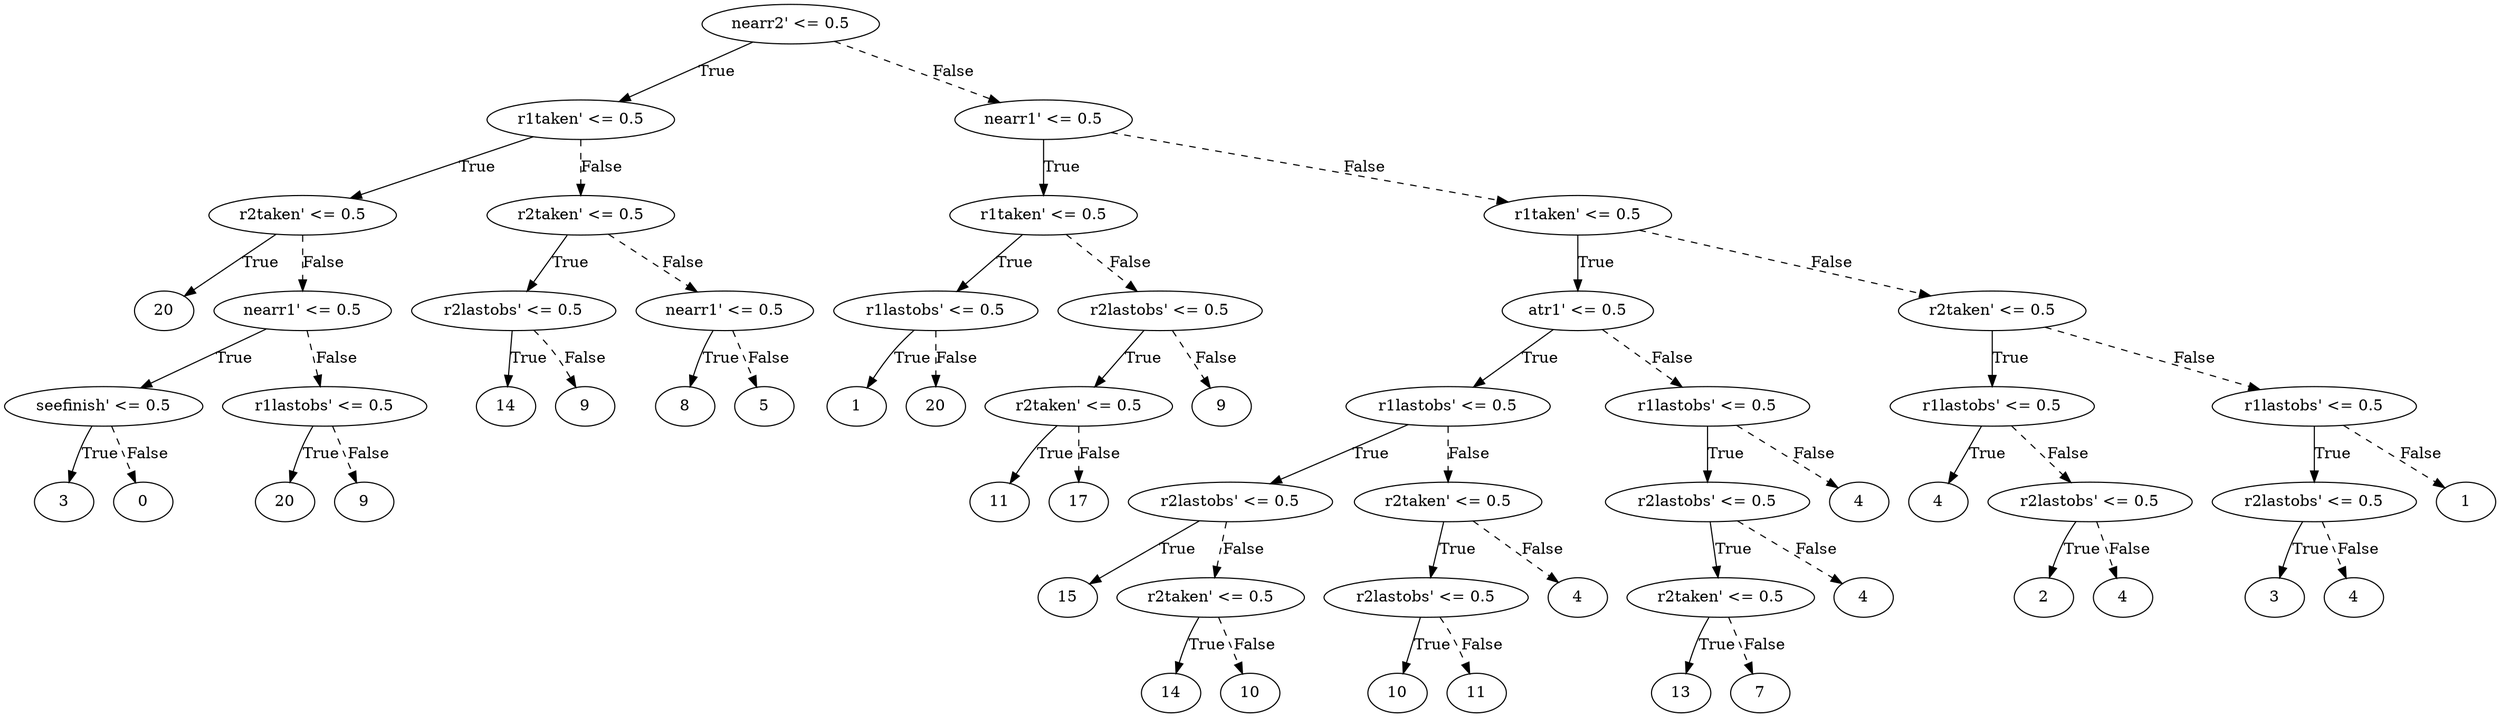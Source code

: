digraph {
0 [label="nearr2' <= 0.5"];
1 [label="r1taken' <= 0.5"];
2 [label="r2taken' <= 0.5"];
3 [label="20"];
2 -> 3 [label="True"];
4 [label="nearr1' <= 0.5"];
5 [label="seefinish' <= 0.5"];
6 [label="3"];
5 -> 6 [label="True"];
7 [label="0"];
5 -> 7 [style="dashed", label="False"];
4 -> 5 [label="True"];
8 [label="r1lastobs' <= 0.5"];
9 [label="20"];
8 -> 9 [label="True"];
10 [label="9"];
8 -> 10 [style="dashed", label="False"];
4 -> 8 [style="dashed", label="False"];
2 -> 4 [style="dashed", label="False"];
1 -> 2 [label="True"];
11 [label="r2taken' <= 0.5"];
12 [label="r2lastobs' <= 0.5"];
13 [label="14"];
12 -> 13 [label="True"];
14 [label="9"];
12 -> 14 [style="dashed", label="False"];
11 -> 12 [label="True"];
15 [label="nearr1' <= 0.5"];
16 [label="8"];
15 -> 16 [label="True"];
17 [label="5"];
15 -> 17 [style="dashed", label="False"];
11 -> 15 [style="dashed", label="False"];
1 -> 11 [style="dashed", label="False"];
0 -> 1 [label="True"];
18 [label="nearr1' <= 0.5"];
19 [label="r1taken' <= 0.5"];
20 [label="r1lastobs' <= 0.5"];
21 [label="1"];
20 -> 21 [label="True"];
22 [label="20"];
20 -> 22 [style="dashed", label="False"];
19 -> 20 [label="True"];
23 [label="r2lastobs' <= 0.5"];
24 [label="r2taken' <= 0.5"];
25 [label="11"];
24 -> 25 [label="True"];
26 [label="17"];
24 -> 26 [style="dashed", label="False"];
23 -> 24 [label="True"];
27 [label="9"];
23 -> 27 [style="dashed", label="False"];
19 -> 23 [style="dashed", label="False"];
18 -> 19 [label="True"];
28 [label="r1taken' <= 0.5"];
29 [label="atr1' <= 0.5"];
30 [label="r1lastobs' <= 0.5"];
31 [label="r2lastobs' <= 0.5"];
32 [label="15"];
31 -> 32 [label="True"];
33 [label="r2taken' <= 0.5"];
34 [label="14"];
33 -> 34 [label="True"];
35 [label="10"];
33 -> 35 [style="dashed", label="False"];
31 -> 33 [style="dashed", label="False"];
30 -> 31 [label="True"];
36 [label="r2taken' <= 0.5"];
37 [label="r2lastobs' <= 0.5"];
38 [label="10"];
37 -> 38 [label="True"];
39 [label="11"];
37 -> 39 [style="dashed", label="False"];
36 -> 37 [label="True"];
40 [label="4"];
36 -> 40 [style="dashed", label="False"];
30 -> 36 [style="dashed", label="False"];
29 -> 30 [label="True"];
41 [label="r1lastobs' <= 0.5"];
42 [label="r2lastobs' <= 0.5"];
43 [label="r2taken' <= 0.5"];
44 [label="13"];
43 -> 44 [label="True"];
45 [label="7"];
43 -> 45 [style="dashed", label="False"];
42 -> 43 [label="True"];
46 [label="4"];
42 -> 46 [style="dashed", label="False"];
41 -> 42 [label="True"];
47 [label="4"];
41 -> 47 [style="dashed", label="False"];
29 -> 41 [style="dashed", label="False"];
28 -> 29 [label="True"];
48 [label="r2taken' <= 0.5"];
49 [label="r1lastobs' <= 0.5"];
50 [label="4"];
49 -> 50 [label="True"];
51 [label="r2lastobs' <= 0.5"];
52 [label="2"];
51 -> 52 [label="True"];
53 [label="4"];
51 -> 53 [style="dashed", label="False"];
49 -> 51 [style="dashed", label="False"];
48 -> 49 [label="True"];
54 [label="r1lastobs' <= 0.5"];
55 [label="r2lastobs' <= 0.5"];
56 [label="3"];
55 -> 56 [label="True"];
57 [label="4"];
55 -> 57 [style="dashed", label="False"];
54 -> 55 [label="True"];
58 [label="1"];
54 -> 58 [style="dashed", label="False"];
48 -> 54 [style="dashed", label="False"];
28 -> 48 [style="dashed", label="False"];
18 -> 28 [style="dashed", label="False"];
0 -> 18 [style="dashed", label="False"];

}
